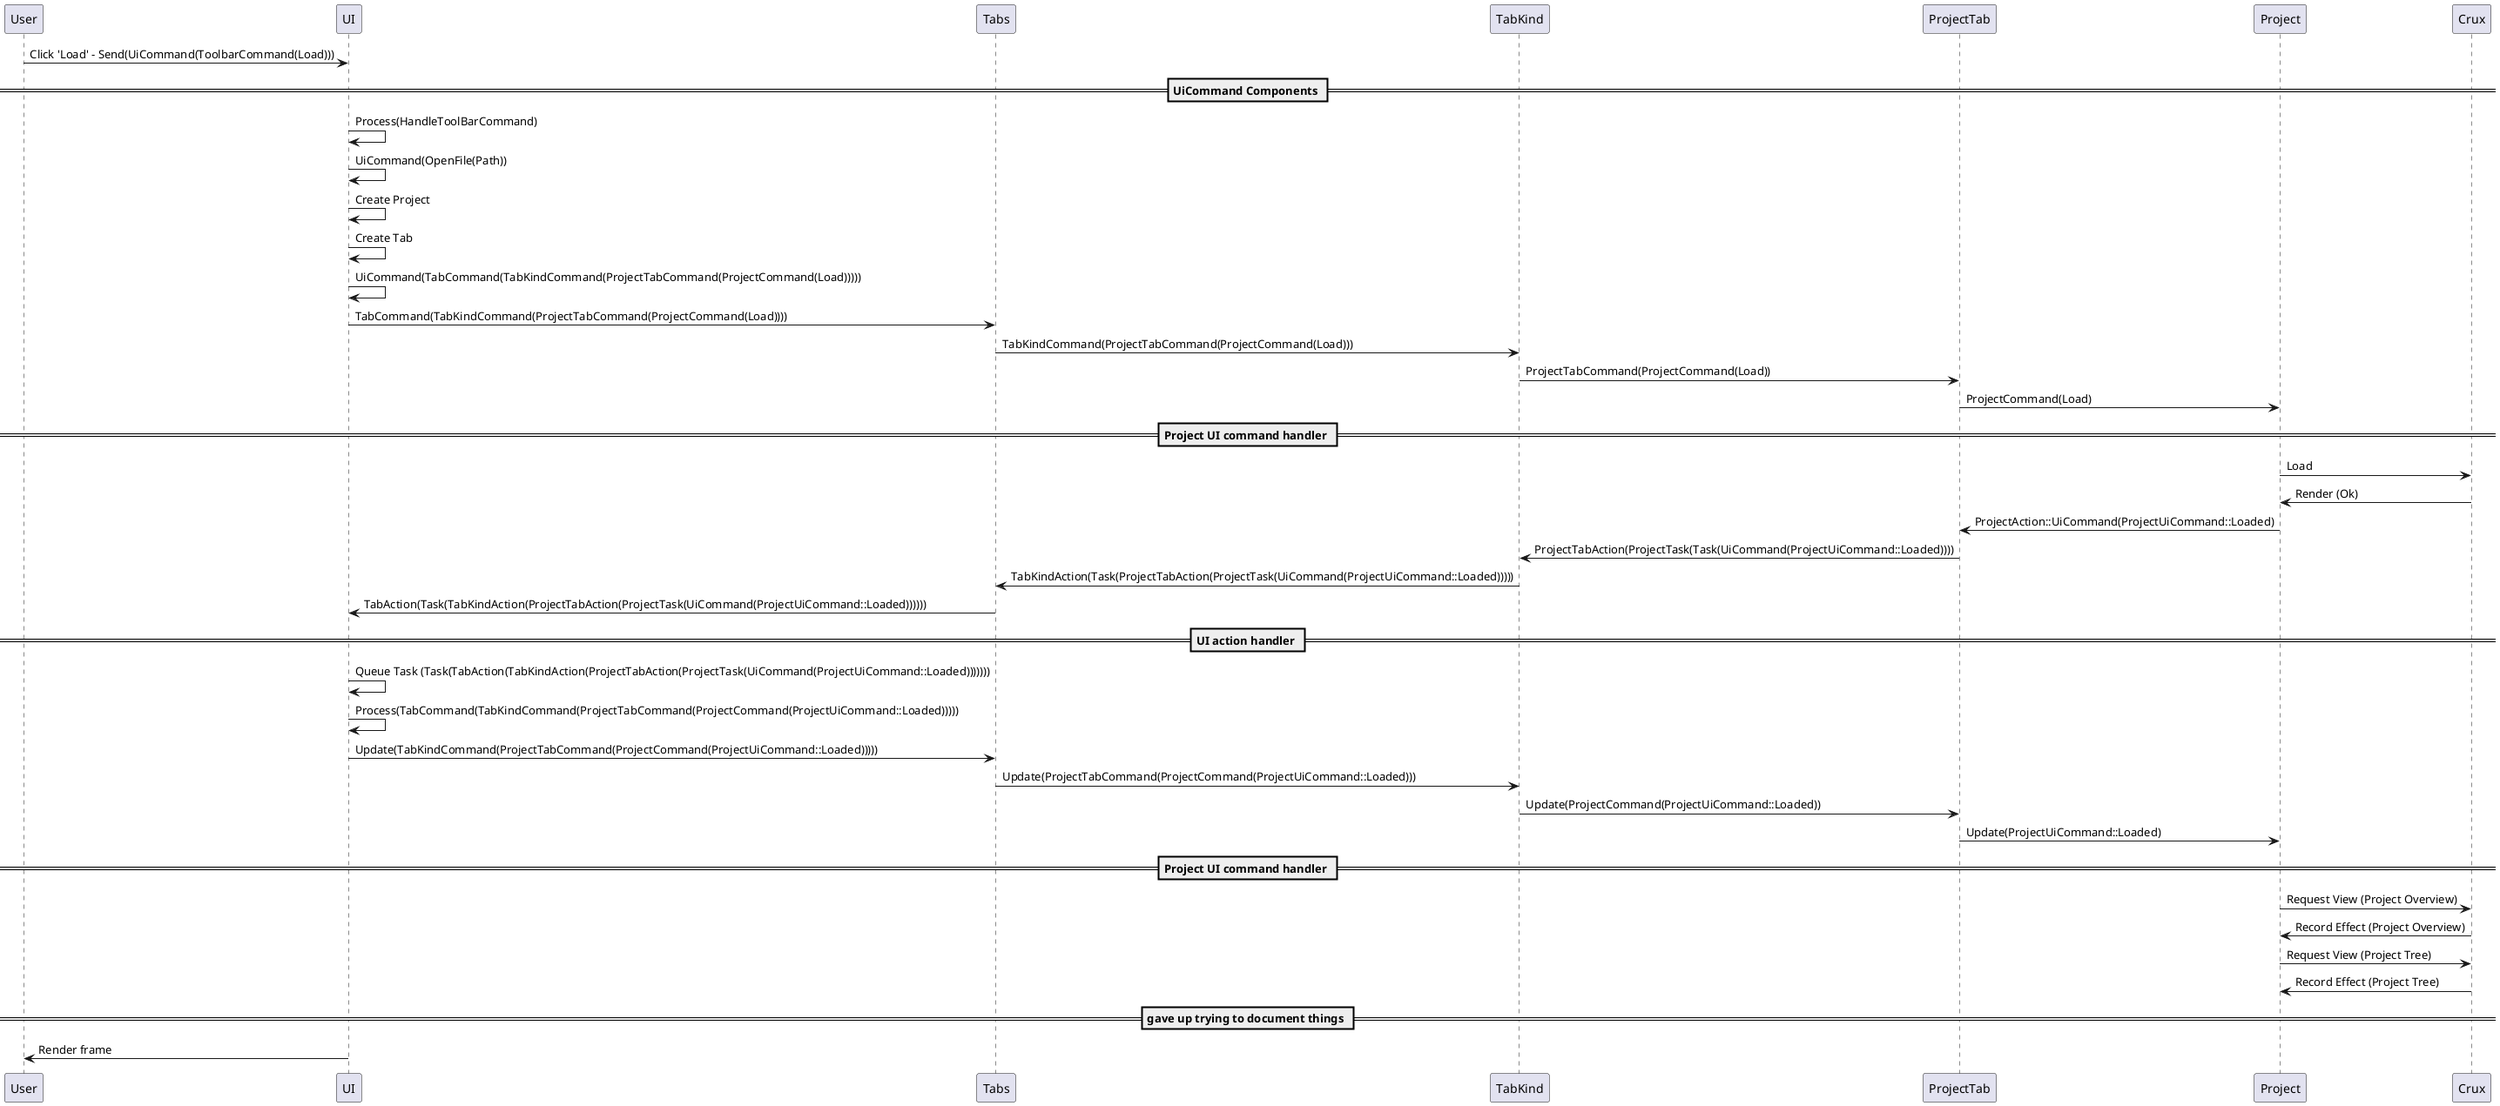 
@startuml event_processing
participant User
participant UI
participant Tabs
participant TabKind
participant ProjectTab
participant Project
participant Crux

User -> UI : Click 'Load' - Send(UiCommand(ToolbarCommand(Load)))

== UiCommand Components ==
UI -> UI : Process(HandleToolBarCommand)
UI -> UI : UiCommand(OpenFile(Path))
UI -> UI : Create Project
UI -> UI : Create Tab
UI -> UI : UiCommand(TabCommand(TabKindCommand(ProjectTabCommand(ProjectCommand(Load)))))
UI -> Tabs : TabCommand(TabKindCommand(ProjectTabCommand(ProjectCommand(Load))))
Tabs -> TabKind : TabKindCommand(ProjectTabCommand(ProjectCommand(Load)))
TabKind -> ProjectTab : ProjectTabCommand(ProjectCommand(Load))
ProjectTab -> Project : ProjectCommand(Load)

== Project UI command handler ==

Project -> Crux : Load
Crux -> Project : Render (Ok)


Project -> ProjectTab : ProjectAction::UiCommand(ProjectUiCommand::Loaded)
ProjectTab -> TabKind : ProjectTabAction(ProjectTask(Task(UiCommand(ProjectUiCommand::Loaded))))
TabKind -> Tabs : TabKindAction(Task(ProjectTabAction(ProjectTask(UiCommand(ProjectUiCommand::Loaded)))))
Tabs -> UI : TabAction(Task(TabKindAction(ProjectTabAction(ProjectTask(UiCommand(ProjectUiCommand::Loaded))))))

== UI action handler ==
UI -> UI : Queue Task (Task(TabAction(TabKindAction(ProjectTabAction(ProjectTask(UiCommand(ProjectUiCommand::Loaded)))))))

UI -> UI : Process(TabCommand(TabKindCommand(ProjectTabCommand(ProjectCommand(ProjectUiCommand::Loaded)))))
UI -> Tabs : Update(TabKindCommand(ProjectTabCommand(ProjectCommand(ProjectUiCommand::Loaded)))))
Tabs -> TabKind : Update(ProjectTabCommand(ProjectCommand(ProjectUiCommand::Loaded)))
TabKind -> ProjectTab : Update(ProjectCommand(ProjectUiCommand::Loaded))
ProjectTab -> Project : Update(ProjectUiCommand::Loaded)

== Project UI command handler ==

Project -> Crux : Request View (Project Overview)
Crux -> Project : Record Effect (Project Overview)
Project -> Crux : Request View (Project Tree)
Crux -> Project : Record Effect (Project Tree)

== gave up trying to document things ==

UI -> User : Render frame

@enduml

